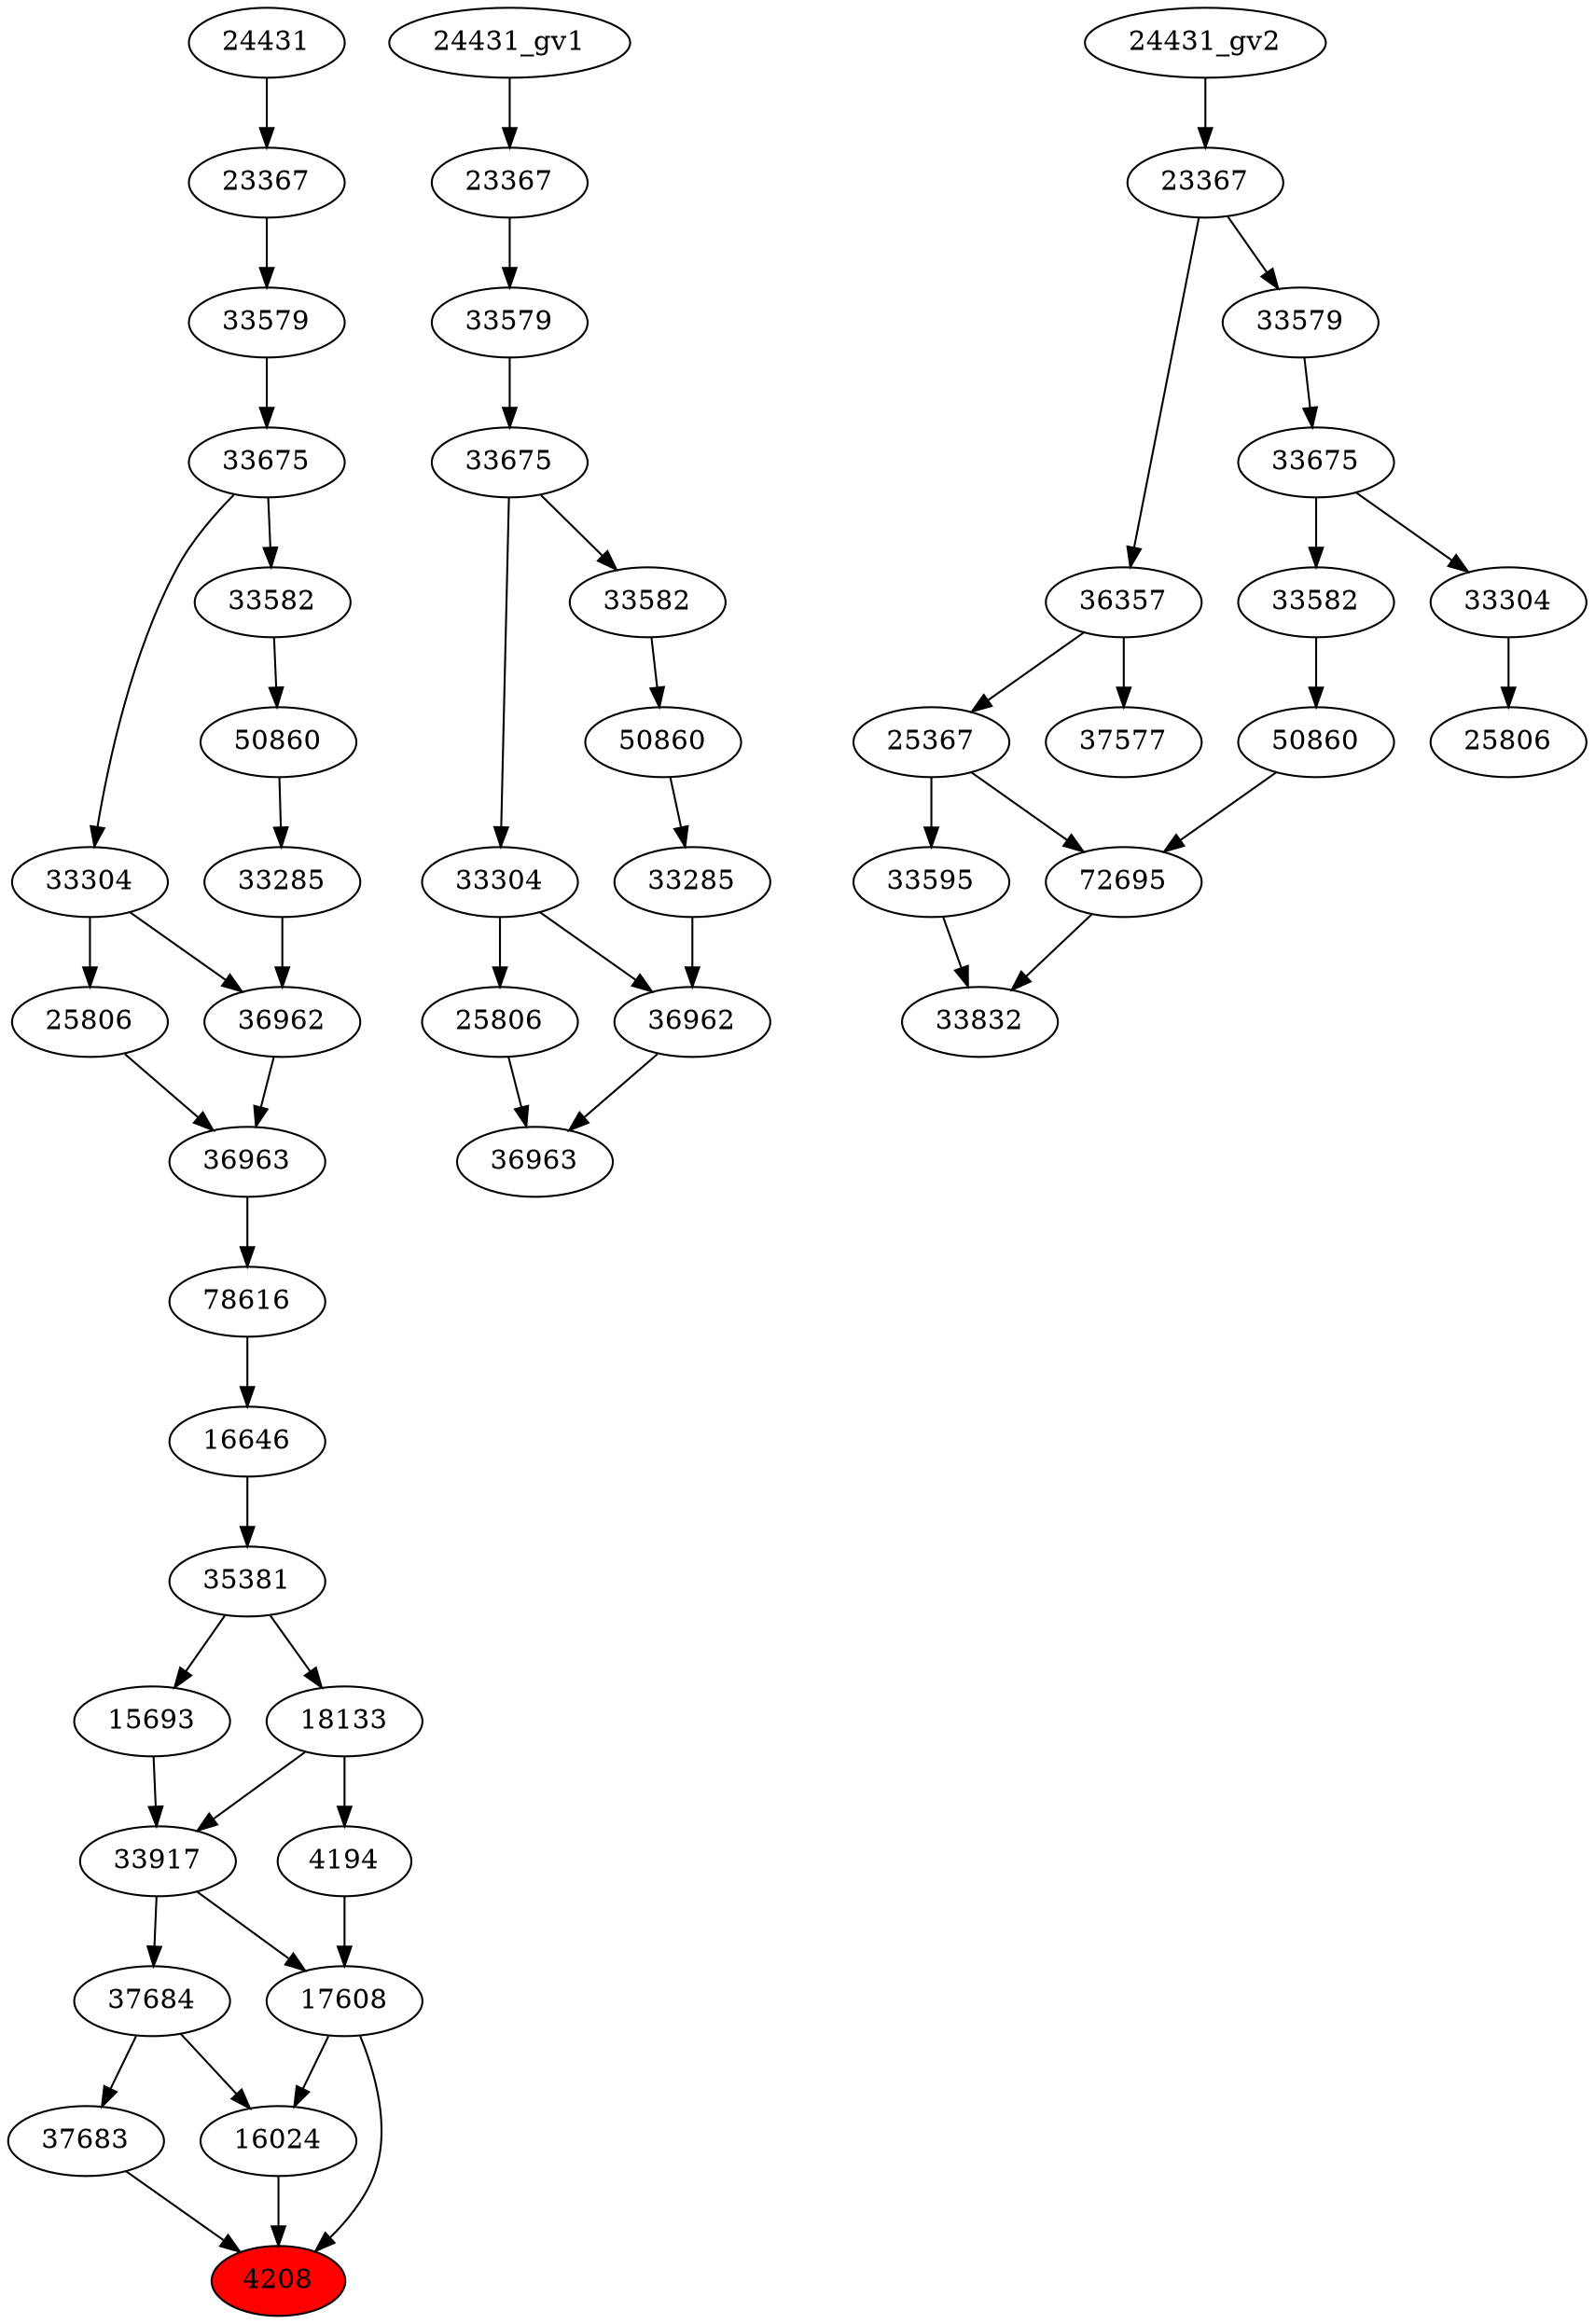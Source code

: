 strict digraph root {
	node [label="\N"];
	{
		node [fillcolor="",
			label="\N",
			style=""
		];
		4208		 [fillcolor=red,
			label=4208,
			style=filled];
		17608		 [label=17608];
		17608 -> 4208;
		16024		 [label=16024];
		17608 -> 16024;
		16024 -> 4208;
		37683		 [label=37683];
		37683 -> 4208;
		33917		 [label=33917];
		33917 -> 17608;
		37684		 [label=37684];
		33917 -> 37684;
		4194		 [label=4194];
		4194 -> 17608;
		37684 -> 16024;
		37684 -> 37683;
		15693		 [label=15693];
		15693 -> 33917;
		18133		 [label=18133];
		18133 -> 33917;
		18133 -> 4194;
		35381		 [label=35381];
		35381 -> 15693;
		35381 -> 18133;
		16646		 [label=16646];
		16646 -> 35381;
		78616		 [label=78616];
		78616 -> 16646;
		36963		 [label=36963];
		36963 -> 78616;
		36962		 [label=36962];
		36962 -> 36963;
		25806		 [label=25806];
		25806 -> 36963;
		33285		 [label=33285];
		33285 -> 36962;
		33304		 [label=33304];
		33304 -> 36962;
		33304 -> 25806;
		50860		 [label=50860];
		50860 -> 33285;
		33675		 [label=33675];
		33675 -> 33304;
		33582		 [label=33582];
		33675 -> 33582;
		33582 -> 50860;
		33579		 [label=33579];
		33579 -> 33675;
		23367		 [label=23367];
		23367 -> 33579;
		24431		 [label=24431];
		24431 -> 23367;
	}
	{
		node [label="\N"];
		"36963_gv1"		 [label=36963];
		"36962_gv1"		 [label=36962];
		"36962_gv1" -> "36963_gv1";
		"25806_gv1"		 [label=25806];
		"25806_gv1" -> "36963_gv1";
		"33285_gv1"		 [label=33285];
		"33285_gv1" -> "36962_gv1";
		"33304_gv1"		 [label=33304];
		"33304_gv1" -> "36962_gv1";
		"33304_gv1" -> "25806_gv1";
		"50860_gv1"		 [label=50860];
		"50860_gv1" -> "33285_gv1";
		"33675_gv1"		 [label=33675];
		"33675_gv1" -> "33304_gv1";
		"33582_gv1"		 [label=33582];
		"33675_gv1" -> "33582_gv1";
		"33582_gv1" -> "50860_gv1";
		"33579_gv1"		 [label=33579];
		"33579_gv1" -> "33675_gv1";
		"23367_gv1"		 [label=23367];
		"23367_gv1" -> "33579_gv1";
		"24431_gv1" -> "23367_gv1";
	}
	{
		node [label="\N"];
		72695		 [label=72695];
		33832		 [label=33832];
		72695 -> 33832;
		"50860_gv2"		 [label=50860];
		"50860_gv2" -> 72695;
		25367		 [label=25367];
		25367 -> 72695;
		33595		 [label=33595];
		25367 -> 33595;
		"33582_gv2"		 [label=33582];
		"33582_gv2" -> "50860_gv2";
		36357		 [label=36357];
		36357 -> 25367;
		37577		 [label=37577];
		36357 -> 37577;
		"33675_gv2"		 [label=33675];
		"33675_gv2" -> "33582_gv2";
		"33304_gv2"		 [label=33304];
		"33675_gv2" -> "33304_gv2";
		"23367_gv2"		 [label=23367];
		"23367_gv2" -> 36357;
		"33579_gv2"		 [label=33579];
		"23367_gv2" -> "33579_gv2";
		33595 -> 33832;
		"33579_gv2" -> "33675_gv2";
		"24431_gv2" -> "23367_gv2";
		"25806_gv2"		 [label=25806];
		"33304_gv2" -> "25806_gv2";
	}
}
